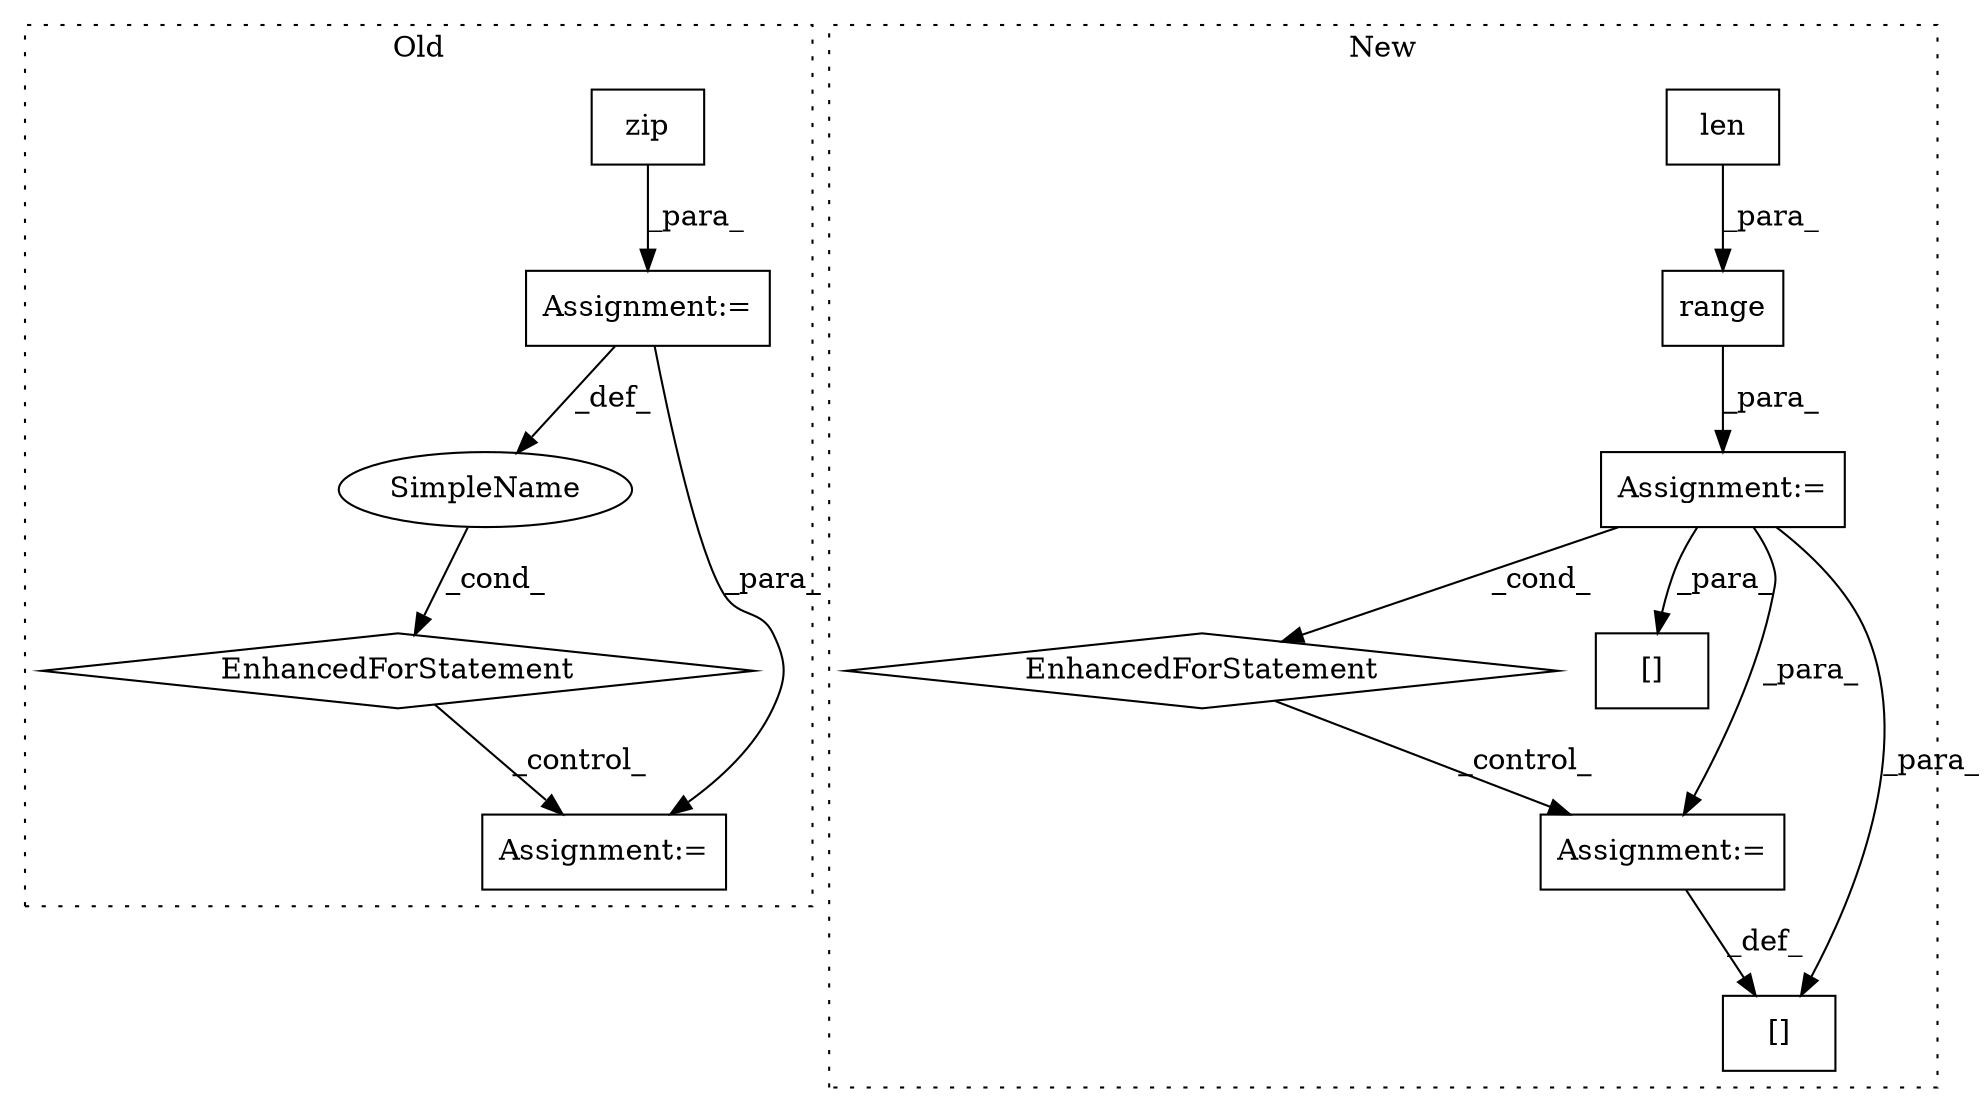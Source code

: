 digraph G {
subgraph cluster0 {
1 [label="zip" a="32" s="1382,1421" l="4,1" shape="box"];
3 [label="Assignment:=" a="7" s="1259,1423" l="102,2" shape="box"];
5 [label="EnhancedForStatement" a="70" s="1259,1423" l="102,2" shape="diamond"];
10 [label="SimpleName" a="42" s="1365" l="4" shape="ellipse"];
11 [label="Assignment:=" a="7" s="1437" l="1" shape="box"];
label = "Old";
style="dotted";
}
subgraph cluster1 {
2 [label="len" a="32" s="1455,1464" l="4,1" shape="box"];
4 [label="Assignment:=" a="7" s="1388,1466" l="53,2" shape="box"];
6 [label="EnhancedForStatement" a="70" s="1388,1466" l="53,2" shape="diamond"];
7 [label="range" a="32" s="1449,1465" l="6,1" shape="box"];
8 [label="[]" a="2" s="1534,1547" l="12,1" shape="box"];
9 [label="Assignment:=" a="7" s="2138" l="1" shape="box"];
12 [label="[]" a="2" s="2127,2137" l="9,1" shape="box"];
label = "New";
style="dotted";
}
1 -> 3 [label="_para_"];
2 -> 7 [label="_para_"];
3 -> 10 [label="_def_"];
3 -> 11 [label="_para_"];
4 -> 12 [label="_para_"];
4 -> 8 [label="_para_"];
4 -> 9 [label="_para_"];
4 -> 6 [label="_cond_"];
5 -> 11 [label="_control_"];
6 -> 9 [label="_control_"];
7 -> 4 [label="_para_"];
9 -> 12 [label="_def_"];
10 -> 5 [label="_cond_"];
}